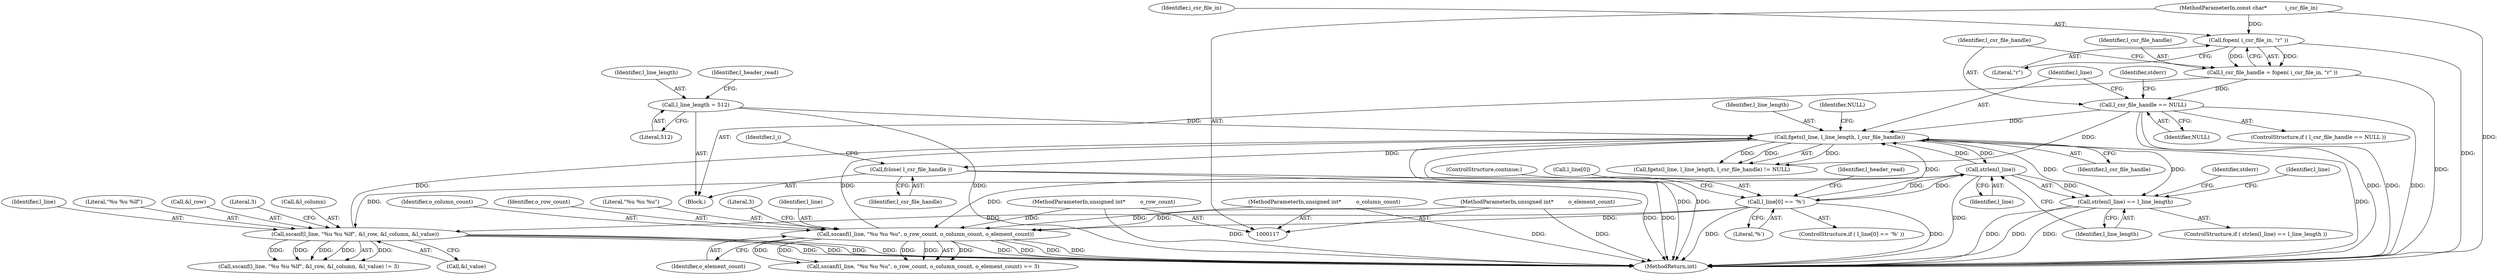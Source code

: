 digraph "1_libxsmm_151481489192e6d1997f8bde52c5c425ea41741d_0@API" {
"1000407" [label="(Call,fclose( l_csr_file_handle ))"];
"1000162" [label="(Call,fgets(l_line, l_line_length, l_csr_file_handle))"];
"1000181" [label="(Call,l_line[0] == '%')"];
"1000170" [label="(Call,strlen(l_line))"];
"1000359" [label="(Call,sscanf(l_line, \"%u %u %lf\", &l_row, &l_column, &l_value))"];
"1000197" [label="(Call,sscanf(l_line, \"%u %u %u\", o_row_count, o_column_count, o_element_count))"];
"1000122" [label="(MethodParameterIn,unsigned int*         o_row_count)"];
"1000123" [label="(MethodParameterIn,unsigned int*         o_column_count)"];
"1000124" [label="(MethodParameterIn,unsigned int*         o_element_count)"];
"1000169" [label="(Call,strlen(l_line) == l_line_length)"];
"1000128" [label="(Call,l_line_length = 512)"];
"1000150" [label="(Call,l_csr_file_handle == NULL)"];
"1000144" [label="(Call,l_csr_file_handle = fopen( i_csr_file_in, \"r\" ))"];
"1000146" [label="(Call,fopen( i_csr_file_in, \"r\" ))"];
"1000118" [label="(MethodParameterIn,const char*           i_csr_file_in)"];
"1000368" [label="(Literal,3)"];
"1000123" [label="(MethodParameterIn,unsigned int*         o_column_count)"];
"1000411" [label="(Identifier,l_i)"];
"1000358" [label="(Call,sscanf(l_line, \"%u %u %lf\", &l_row, &l_column, &l_value) != 3)"];
"1000180" [label="(ControlStructure,if ( l_line[0] == '%' ))"];
"1000170" [label="(Call,strlen(l_line))"];
"1000364" [label="(Call,&l_column)"];
"1000192" [label="(Identifier,l_header_read)"];
"1000151" [label="(Identifier,l_csr_file_handle)"];
"1000155" [label="(Identifier,stderr)"];
"1000187" [label="(ControlStructure,continue;)"];
"1000144" [label="(Call,l_csr_file_handle = fopen( i_csr_file_in, \"r\" ))"];
"1000183" [label="(Identifier,l_line)"];
"1000129" [label="(Identifier,l_line_length)"];
"1000148" [label="(Literal,\"r\")"];
"1000459" [label="(MethodReturn,int)"];
"1000359" [label="(Call,sscanf(l_line, \"%u %u %lf\", &l_row, &l_column, &l_value))"];
"1000200" [label="(Identifier,o_row_count)"];
"1000199" [label="(Literal,\"%u %u %u\")"];
"1000124" [label="(MethodParameterIn,unsigned int*         o_element_count)"];
"1000125" [label="(Block,)"];
"1000169" [label="(Call,strlen(l_line) == l_line_length)"];
"1000181" [label="(Call,l_line[0] == '%')"];
"1000185" [label="(Literal,'%')"];
"1000360" [label="(Identifier,l_line)"];
"1000196" [label="(Call,sscanf(l_line, \"%u %u %u\", o_row_count, o_column_count, o_element_count) == 3)"];
"1000152" [label="(Identifier,NULL)"];
"1000134" [label="(Identifier,l_header_read)"];
"1000408" [label="(Identifier,l_csr_file_handle)"];
"1000162" [label="(Call,fgets(l_line, l_line_length, l_csr_file_handle))"];
"1000166" [label="(Identifier,NULL)"];
"1000202" [label="(Identifier,o_element_count)"];
"1000128" [label="(Call,l_line_length = 512)"];
"1000118" [label="(MethodParameterIn,const char*           i_csr_file_in)"];
"1000172" [label="(Identifier,l_line_length)"];
"1000203" [label="(Literal,3)"];
"1000146" [label="(Call,fopen( i_csr_file_in, \"r\" ))"];
"1000165" [label="(Identifier,l_csr_file_handle)"];
"1000164" [label="(Identifier,l_line_length)"];
"1000171" [label="(Identifier,l_line)"];
"1000361" [label="(Literal,\"%u %u %lf\")"];
"1000366" [label="(Call,&l_value)"];
"1000161" [label="(Call,fgets(l_line, l_line_length, l_csr_file_handle) != NULL)"];
"1000407" [label="(Call,fclose( l_csr_file_handle ))"];
"1000163" [label="(Identifier,l_line)"];
"1000182" [label="(Call,l_line[0])"];
"1000362" [label="(Call,&l_row)"];
"1000150" [label="(Call,l_csr_file_handle == NULL)"];
"1000122" [label="(MethodParameterIn,unsigned int*         o_row_count)"];
"1000198" [label="(Identifier,l_line)"];
"1000201" [label="(Identifier,o_column_count)"];
"1000145" [label="(Identifier,l_csr_file_handle)"];
"1000147" [label="(Identifier,i_csr_file_in)"];
"1000130" [label="(Literal,512)"];
"1000175" [label="(Identifier,stderr)"];
"1000149" [label="(ControlStructure,if ( l_csr_file_handle == NULL ))"];
"1000197" [label="(Call,sscanf(l_line, \"%u %u %u\", o_row_count, o_column_count, o_element_count))"];
"1000168" [label="(ControlStructure,if ( strlen(l_line) == l_line_length ))"];
"1000407" -> "1000125"  [label="AST: "];
"1000407" -> "1000408"  [label="CFG: "];
"1000408" -> "1000407"  [label="AST: "];
"1000411" -> "1000407"  [label="CFG: "];
"1000407" -> "1000459"  [label="DDG: "];
"1000407" -> "1000459"  [label="DDG: "];
"1000162" -> "1000407"  [label="DDG: "];
"1000162" -> "1000161"  [label="AST: "];
"1000162" -> "1000165"  [label="CFG: "];
"1000163" -> "1000162"  [label="AST: "];
"1000164" -> "1000162"  [label="AST: "];
"1000165" -> "1000162"  [label="AST: "];
"1000166" -> "1000162"  [label="CFG: "];
"1000162" -> "1000459"  [label="DDG: "];
"1000162" -> "1000459"  [label="DDG: "];
"1000162" -> "1000459"  [label="DDG: "];
"1000162" -> "1000161"  [label="DDG: "];
"1000162" -> "1000161"  [label="DDG: "];
"1000162" -> "1000161"  [label="DDG: "];
"1000181" -> "1000162"  [label="DDG: "];
"1000359" -> "1000162"  [label="DDG: "];
"1000170" -> "1000162"  [label="DDG: "];
"1000197" -> "1000162"  [label="DDG: "];
"1000169" -> "1000162"  [label="DDG: "];
"1000128" -> "1000162"  [label="DDG: "];
"1000150" -> "1000162"  [label="DDG: "];
"1000162" -> "1000170"  [label="DDG: "];
"1000162" -> "1000169"  [label="DDG: "];
"1000181" -> "1000180"  [label="AST: "];
"1000181" -> "1000185"  [label="CFG: "];
"1000182" -> "1000181"  [label="AST: "];
"1000185" -> "1000181"  [label="AST: "];
"1000187" -> "1000181"  [label="CFG: "];
"1000192" -> "1000181"  [label="CFG: "];
"1000181" -> "1000459"  [label="DDG: "];
"1000181" -> "1000459"  [label="DDG: "];
"1000181" -> "1000170"  [label="DDG: "];
"1000170" -> "1000181"  [label="DDG: "];
"1000181" -> "1000197"  [label="DDG: "];
"1000181" -> "1000359"  [label="DDG: "];
"1000170" -> "1000169"  [label="AST: "];
"1000170" -> "1000171"  [label="CFG: "];
"1000171" -> "1000170"  [label="AST: "];
"1000172" -> "1000170"  [label="CFG: "];
"1000170" -> "1000459"  [label="DDG: "];
"1000170" -> "1000169"  [label="DDG: "];
"1000170" -> "1000197"  [label="DDG: "];
"1000170" -> "1000359"  [label="DDG: "];
"1000359" -> "1000358"  [label="AST: "];
"1000359" -> "1000366"  [label="CFG: "];
"1000360" -> "1000359"  [label="AST: "];
"1000361" -> "1000359"  [label="AST: "];
"1000362" -> "1000359"  [label="AST: "];
"1000364" -> "1000359"  [label="AST: "];
"1000366" -> "1000359"  [label="AST: "];
"1000368" -> "1000359"  [label="CFG: "];
"1000359" -> "1000459"  [label="DDG: "];
"1000359" -> "1000459"  [label="DDG: "];
"1000359" -> "1000459"  [label="DDG: "];
"1000359" -> "1000459"  [label="DDG: "];
"1000359" -> "1000358"  [label="DDG: "];
"1000359" -> "1000358"  [label="DDG: "];
"1000359" -> "1000358"  [label="DDG: "];
"1000359" -> "1000358"  [label="DDG: "];
"1000359" -> "1000358"  [label="DDG: "];
"1000197" -> "1000196"  [label="AST: "];
"1000197" -> "1000202"  [label="CFG: "];
"1000198" -> "1000197"  [label="AST: "];
"1000199" -> "1000197"  [label="AST: "];
"1000200" -> "1000197"  [label="AST: "];
"1000201" -> "1000197"  [label="AST: "];
"1000202" -> "1000197"  [label="AST: "];
"1000203" -> "1000197"  [label="CFG: "];
"1000197" -> "1000459"  [label="DDG: "];
"1000197" -> "1000459"  [label="DDG: "];
"1000197" -> "1000459"  [label="DDG: "];
"1000197" -> "1000459"  [label="DDG: "];
"1000197" -> "1000196"  [label="DDG: "];
"1000197" -> "1000196"  [label="DDG: "];
"1000197" -> "1000196"  [label="DDG: "];
"1000197" -> "1000196"  [label="DDG: "];
"1000197" -> "1000196"  [label="DDG: "];
"1000122" -> "1000197"  [label="DDG: "];
"1000123" -> "1000197"  [label="DDG: "];
"1000124" -> "1000197"  [label="DDG: "];
"1000122" -> "1000117"  [label="AST: "];
"1000122" -> "1000459"  [label="DDG: "];
"1000123" -> "1000117"  [label="AST: "];
"1000123" -> "1000459"  [label="DDG: "];
"1000124" -> "1000117"  [label="AST: "];
"1000124" -> "1000459"  [label="DDG: "];
"1000169" -> "1000168"  [label="AST: "];
"1000169" -> "1000172"  [label="CFG: "];
"1000172" -> "1000169"  [label="AST: "];
"1000175" -> "1000169"  [label="CFG: "];
"1000183" -> "1000169"  [label="CFG: "];
"1000169" -> "1000459"  [label="DDG: "];
"1000169" -> "1000459"  [label="DDG: "];
"1000169" -> "1000459"  [label="DDG: "];
"1000128" -> "1000125"  [label="AST: "];
"1000128" -> "1000130"  [label="CFG: "];
"1000129" -> "1000128"  [label="AST: "];
"1000130" -> "1000128"  [label="AST: "];
"1000134" -> "1000128"  [label="CFG: "];
"1000128" -> "1000459"  [label="DDG: "];
"1000150" -> "1000149"  [label="AST: "];
"1000150" -> "1000152"  [label="CFG: "];
"1000151" -> "1000150"  [label="AST: "];
"1000152" -> "1000150"  [label="AST: "];
"1000155" -> "1000150"  [label="CFG: "];
"1000163" -> "1000150"  [label="CFG: "];
"1000150" -> "1000459"  [label="DDG: "];
"1000150" -> "1000459"  [label="DDG: "];
"1000150" -> "1000459"  [label="DDG: "];
"1000144" -> "1000150"  [label="DDG: "];
"1000150" -> "1000161"  [label="DDG: "];
"1000144" -> "1000125"  [label="AST: "];
"1000144" -> "1000146"  [label="CFG: "];
"1000145" -> "1000144"  [label="AST: "];
"1000146" -> "1000144"  [label="AST: "];
"1000151" -> "1000144"  [label="CFG: "];
"1000144" -> "1000459"  [label="DDG: "];
"1000146" -> "1000144"  [label="DDG: "];
"1000146" -> "1000144"  [label="DDG: "];
"1000146" -> "1000148"  [label="CFG: "];
"1000147" -> "1000146"  [label="AST: "];
"1000148" -> "1000146"  [label="AST: "];
"1000146" -> "1000459"  [label="DDG: "];
"1000118" -> "1000146"  [label="DDG: "];
"1000118" -> "1000117"  [label="AST: "];
"1000118" -> "1000459"  [label="DDG: "];
}
